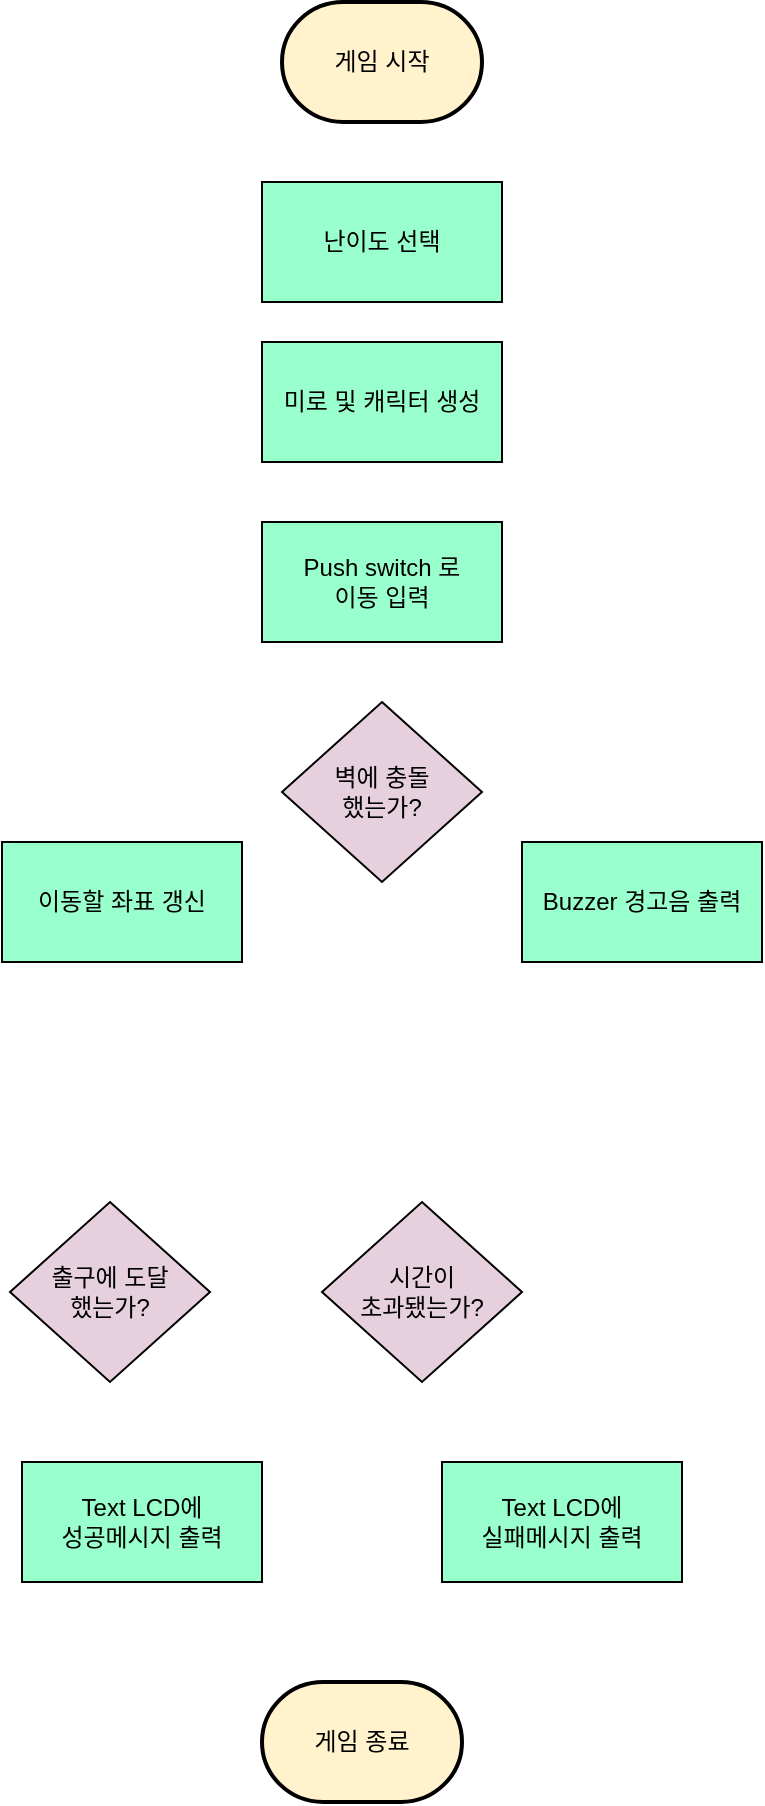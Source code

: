 <mxfile version="27.1.1">
  <diagram name="페이지-1" id="XxxpSQrDGY3Lz6ars4wC">
    <mxGraphModel dx="1657" dy="1933" grid="1" gridSize="10" guides="1" tooltips="1" connect="1" arrows="1" fold="1" page="1" pageScale="1" pageWidth="827" pageHeight="1169" math="0" shadow="0">
      <root>
        <mxCell id="0" />
        <mxCell id="1" parent="0" />
        <mxCell id="8a5C9kc6SofKmOnc5kcL-7" value="게임 시작" style="strokeWidth=2;html=1;shape=mxgraph.flowchart.terminator;whiteSpace=wrap;fillColor=#FFF2CC;" parent="1" vertex="1">
          <mxGeometry x="450" width="100" height="60" as="geometry" />
        </mxCell>
        <mxCell id="8a5C9kc6SofKmOnc5kcL-8" value="게임 종료" style="strokeWidth=2;html=1;shape=mxgraph.flowchart.terminator;whiteSpace=wrap;fillColor=#FFF2CC;" parent="1" vertex="1">
          <mxGeometry x="440" y="840" width="100" height="60" as="geometry" />
        </mxCell>
        <mxCell id="8a5C9kc6SofKmOnc5kcL-10" value="미로 및 캐릭터 생성" style="rounded=0;whiteSpace=wrap;html=1;fillColor=#99FFCC;" parent="1" vertex="1">
          <mxGeometry x="440" y="170" width="120" height="60" as="geometry" />
        </mxCell>
        <mxCell id="8a5C9kc6SofKmOnc5kcL-14" value="Push switch 로&lt;br&gt;이동 입력" style="rounded=0;whiteSpace=wrap;html=1;fillColor=#99FFCC;" parent="1" vertex="1">
          <mxGeometry x="440" y="260" width="120" height="60" as="geometry" />
        </mxCell>
        <mxCell id="8a5C9kc6SofKmOnc5kcL-15" value="난이도 선택" style="rounded=0;whiteSpace=wrap;html=1;fillColor=#99FFCC;" parent="1" vertex="1">
          <mxGeometry x="440" y="90" width="120" height="60" as="geometry" />
        </mxCell>
        <mxCell id="8a5C9kc6SofKmOnc5kcL-16" value="벽에 충돌 &lt;br&gt;했는가?" style="rhombus;whiteSpace=wrap;html=1;fillColor=#E6D0DE;" parent="1" vertex="1">
          <mxGeometry x="450" y="350" width="100" height="90" as="geometry" />
        </mxCell>
        <mxCell id="jROF-p8uHgDL0KWoTOzt-1" value="출구에 도달 &lt;br&gt;했는가?" style="rhombus;whiteSpace=wrap;html=1;fillColor=#E6D0DE;" vertex="1" parent="1">
          <mxGeometry x="314" y="600" width="100" height="90" as="geometry" />
        </mxCell>
        <mxCell id="jROF-p8uHgDL0KWoTOzt-2" value="시간이 &lt;br&gt;초과됐는가?" style="rhombus;whiteSpace=wrap;html=1;fillColor=#E6D0DE;" vertex="1" parent="1">
          <mxGeometry x="470" y="600" width="100" height="90" as="geometry" />
        </mxCell>
        <mxCell id="jROF-p8uHgDL0KWoTOzt-3" value="Buzzer 경고음 출력" style="rounded=0;whiteSpace=wrap;html=1;fillColor=#99FFCC;" vertex="1" parent="1">
          <mxGeometry x="570" y="420" width="120" height="60" as="geometry" />
        </mxCell>
        <mxCell id="jROF-p8uHgDL0KWoTOzt-4" value="이동할 좌표 갱신" style="rounded=0;whiteSpace=wrap;html=1;fillColor=#99FFCC;" vertex="1" parent="1">
          <mxGeometry x="310" y="420" width="120" height="60" as="geometry" />
        </mxCell>
        <mxCell id="jROF-p8uHgDL0KWoTOzt-5" value="Text LCD에&lt;br&gt;실패메시지 출력" style="rounded=0;whiteSpace=wrap;html=1;fillColor=#99FFCC;" vertex="1" parent="1">
          <mxGeometry x="530" y="730" width="120" height="60" as="geometry" />
        </mxCell>
        <mxCell id="jROF-p8uHgDL0KWoTOzt-6" value="Text LCD에 &lt;br&gt;성공메시지 출력" style="rounded=0;whiteSpace=wrap;html=1;fillColor=#99FFCC;" vertex="1" parent="1">
          <mxGeometry x="320" y="730" width="120" height="60" as="geometry" />
        </mxCell>
      </root>
    </mxGraphModel>
  </diagram>
</mxfile>
